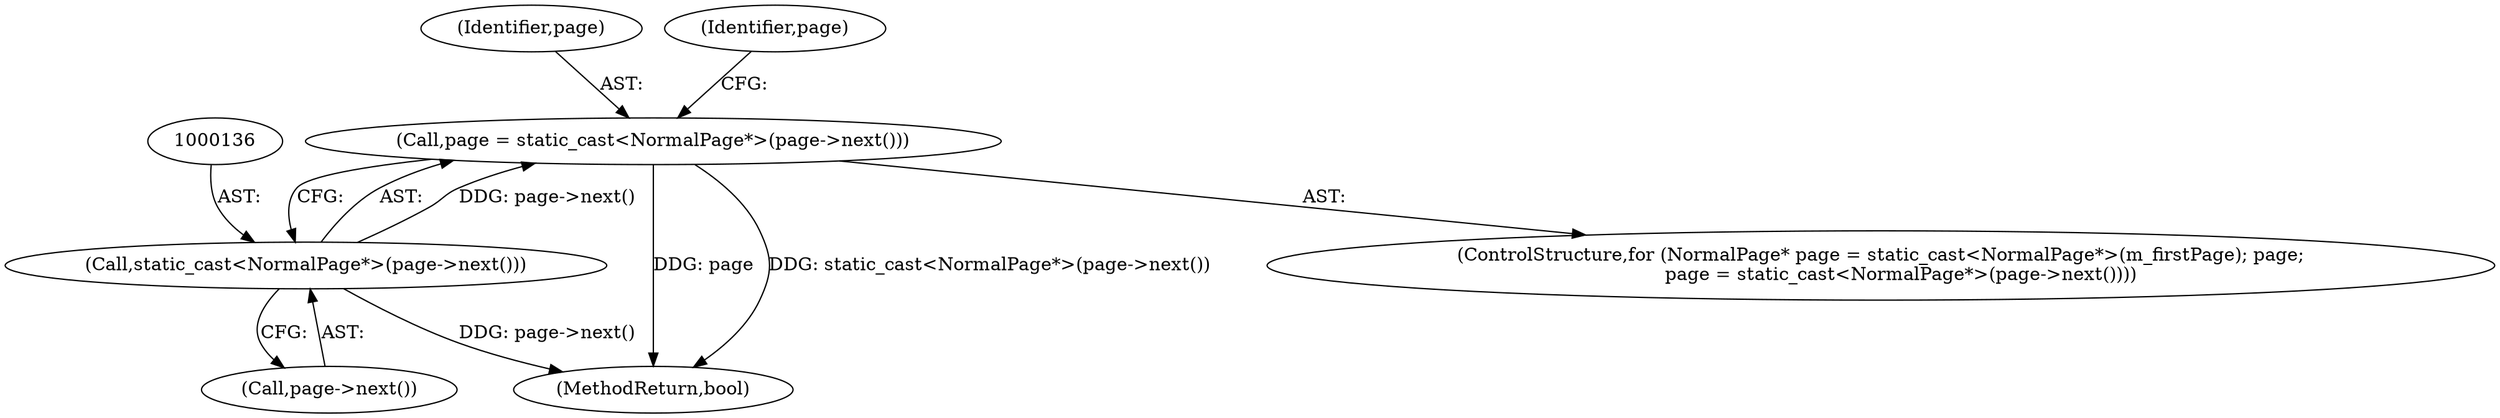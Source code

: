digraph "0_Chrome_0749ec24fae74ec32d0567eef0e5ec43c84dbcb9_3@pointer" {
"1000133" [label="(Call,page = static_cast<NormalPage*>(page->next()))"];
"1000135" [label="(Call,static_cast<NormalPage*>(page->next()))"];
"1000133" [label="(Call,page = static_cast<NormalPage*>(page->next()))"];
"1000134" [label="(Identifier,page)"];
"1000132" [label="(Identifier,page)"];
"1000248" [label="(MethodReturn,bool)"];
"1000125" [label="(ControlStructure,for (NormalPage* page = static_cast<NormalPage*>(m_firstPage); page;\n       page = static_cast<NormalPage*>(page->next())))"];
"1000135" [label="(Call,static_cast<NormalPage*>(page->next()))"];
"1000137" [label="(Call,page->next())"];
"1000133" -> "1000125"  [label="AST: "];
"1000133" -> "1000135"  [label="CFG: "];
"1000134" -> "1000133"  [label="AST: "];
"1000135" -> "1000133"  [label="AST: "];
"1000132" -> "1000133"  [label="CFG: "];
"1000133" -> "1000248"  [label="DDG: page"];
"1000133" -> "1000248"  [label="DDG: static_cast<NormalPage*>(page->next())"];
"1000135" -> "1000133"  [label="DDG: page->next()"];
"1000135" -> "1000137"  [label="CFG: "];
"1000136" -> "1000135"  [label="AST: "];
"1000137" -> "1000135"  [label="AST: "];
"1000135" -> "1000248"  [label="DDG: page->next()"];
}
